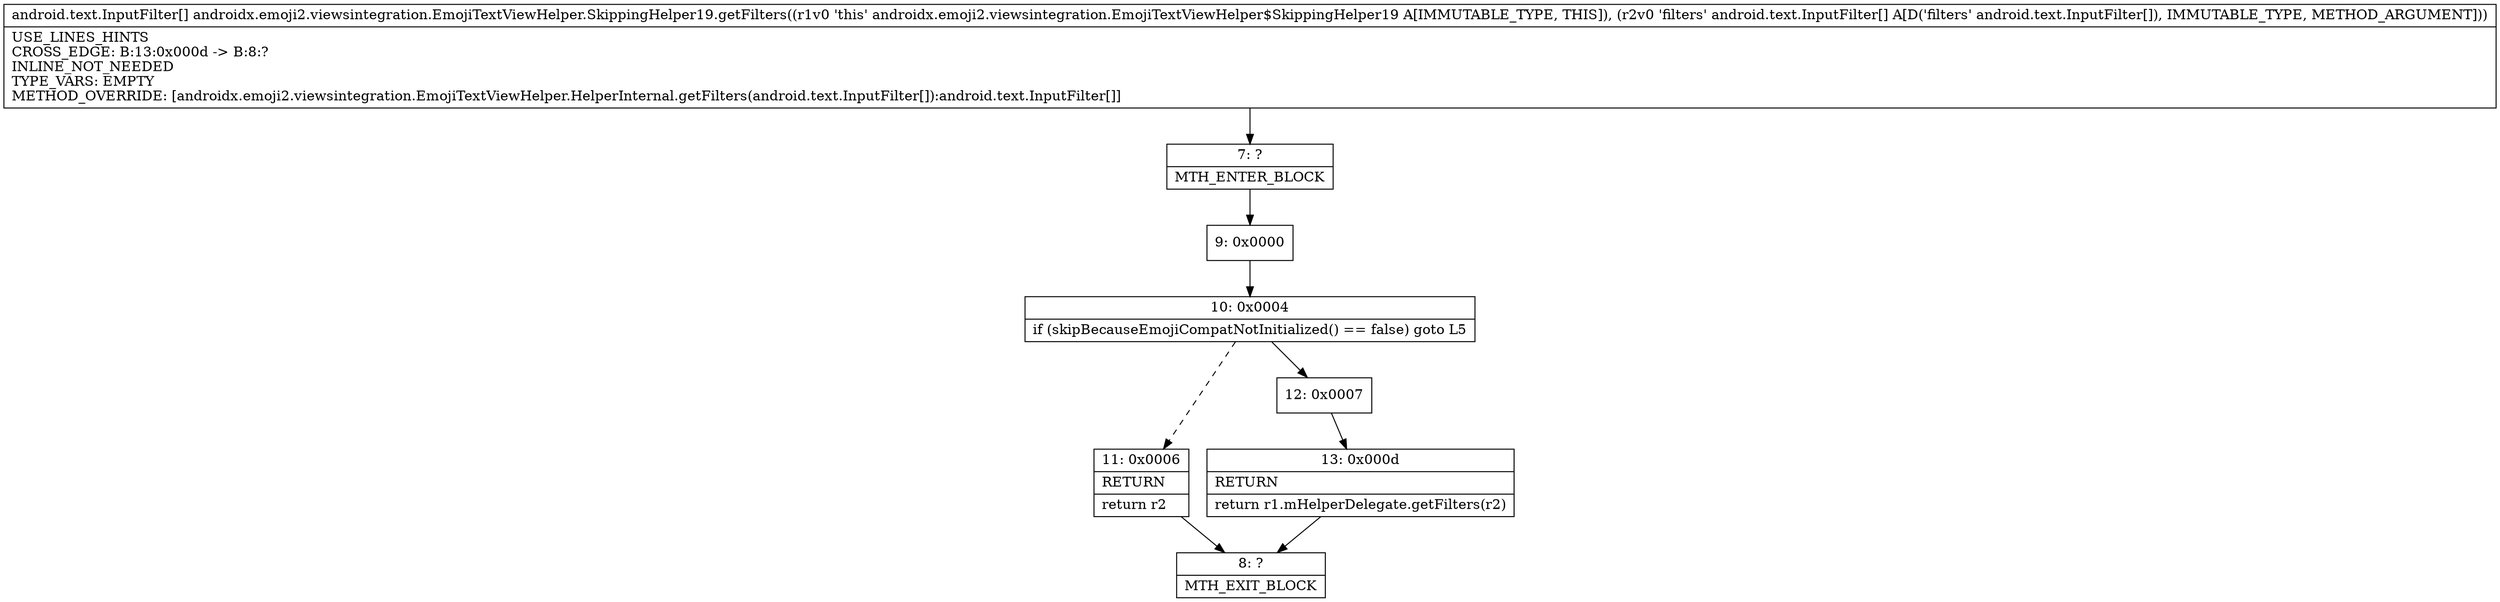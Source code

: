 digraph "CFG forandroidx.emoji2.viewsintegration.EmojiTextViewHelper.SkippingHelper19.getFilters([Landroid\/text\/InputFilter;)[Landroid\/text\/InputFilter;" {
Node_7 [shape=record,label="{7\:\ ?|MTH_ENTER_BLOCK\l}"];
Node_9 [shape=record,label="{9\:\ 0x0000}"];
Node_10 [shape=record,label="{10\:\ 0x0004|if (skipBecauseEmojiCompatNotInitialized() == false) goto L5\l}"];
Node_11 [shape=record,label="{11\:\ 0x0006|RETURN\l|return r2\l}"];
Node_8 [shape=record,label="{8\:\ ?|MTH_EXIT_BLOCK\l}"];
Node_12 [shape=record,label="{12\:\ 0x0007}"];
Node_13 [shape=record,label="{13\:\ 0x000d|RETURN\l|return r1.mHelperDelegate.getFilters(r2)\l}"];
MethodNode[shape=record,label="{android.text.InputFilter[] androidx.emoji2.viewsintegration.EmojiTextViewHelper.SkippingHelper19.getFilters((r1v0 'this' androidx.emoji2.viewsintegration.EmojiTextViewHelper$SkippingHelper19 A[IMMUTABLE_TYPE, THIS]), (r2v0 'filters' android.text.InputFilter[] A[D('filters' android.text.InputFilter[]), IMMUTABLE_TYPE, METHOD_ARGUMENT]))  | USE_LINES_HINTS\lCROSS_EDGE: B:13:0x000d \-\> B:8:?\lINLINE_NOT_NEEDED\lTYPE_VARS: EMPTY\lMETHOD_OVERRIDE: [androidx.emoji2.viewsintegration.EmojiTextViewHelper.HelperInternal.getFilters(android.text.InputFilter[]):android.text.InputFilter[]]\l}"];
MethodNode -> Node_7;Node_7 -> Node_9;
Node_9 -> Node_10;
Node_10 -> Node_11[style=dashed];
Node_10 -> Node_12;
Node_11 -> Node_8;
Node_12 -> Node_13;
Node_13 -> Node_8;
}

